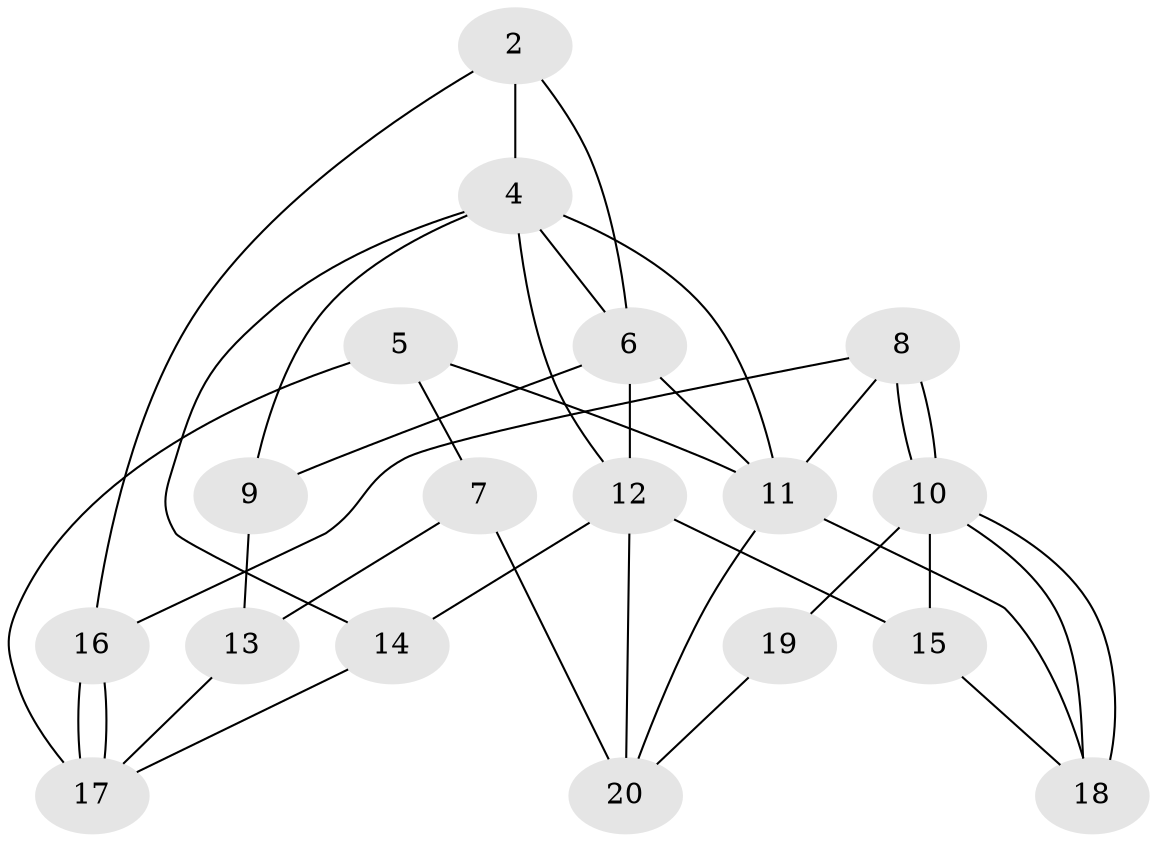 // Generated by graph-tools (version 1.1) at 2025/46/02/15/25 05:46:28]
// undirected, 18 vertices, 36 edges
graph export_dot {
graph [start="1"]
  node [color=gray90,style=filled];
  2 [super="+1"];
  4;
  5;
  6;
  7;
  8;
  9 [super="+1"];
  10;
  11;
  12 [super="+3"];
  13;
  14;
  15;
  16;
  17;
  18;
  19 [super="+3"];
  20;
  2 -- 6;
  2 -- 16;
  2 -- 4;
  4 -- 6;
  4 -- 9;
  4 -- 11;
  4 -- 12;
  4 -- 14;
  5 -- 7;
  5 -- 17;
  5 -- 11;
  6 -- 12;
  6 -- 11;
  6 -- 9;
  7 -- 20;
  7 -- 13;
  8 -- 10;
  8 -- 10;
  8 -- 11;
  8 -- 16;
  9 -- 13;
  10 -- 18;
  10 -- 18;
  10 -- 15;
  10 -- 19;
  11 -- 18;
  11 -- 20;
  12 -- 15;
  12 -- 14;
  12 -- 20;
  13 -- 17;
  14 -- 17;
  15 -- 18;
  16 -- 17;
  16 -- 17;
  19 -- 20;
}
